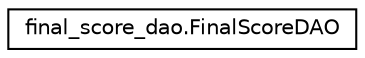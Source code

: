 digraph "Graphical Class Hierarchy"
{
  edge [fontname="Helvetica",fontsize="10",labelfontname="Helvetica",labelfontsize="10"];
  node [fontname="Helvetica",fontsize="10",shape=record];
  rankdir="LR";
  Node0 [label="final_score_dao.FinalScoreDAO",height=0.2,width=0.4,color="black", fillcolor="white", style="filled",URL="$classfinal__score__dao_1_1_final_score_d_a_o.html"];
}
